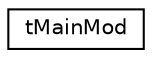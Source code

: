 digraph "Graphical Class Hierarchy"
{
  edge [fontname="Helvetica",fontsize="10",labelfontname="Helvetica",labelfontsize="10"];
  node [fontname="Helvetica",fontsize="10",shape=record];
  rankdir="LR";
  Node1 [label="tMainMod",height=0.2,width=0.4,color="black", fillcolor="white", style="filled",URL="$structt_main_mod.html"];
}
